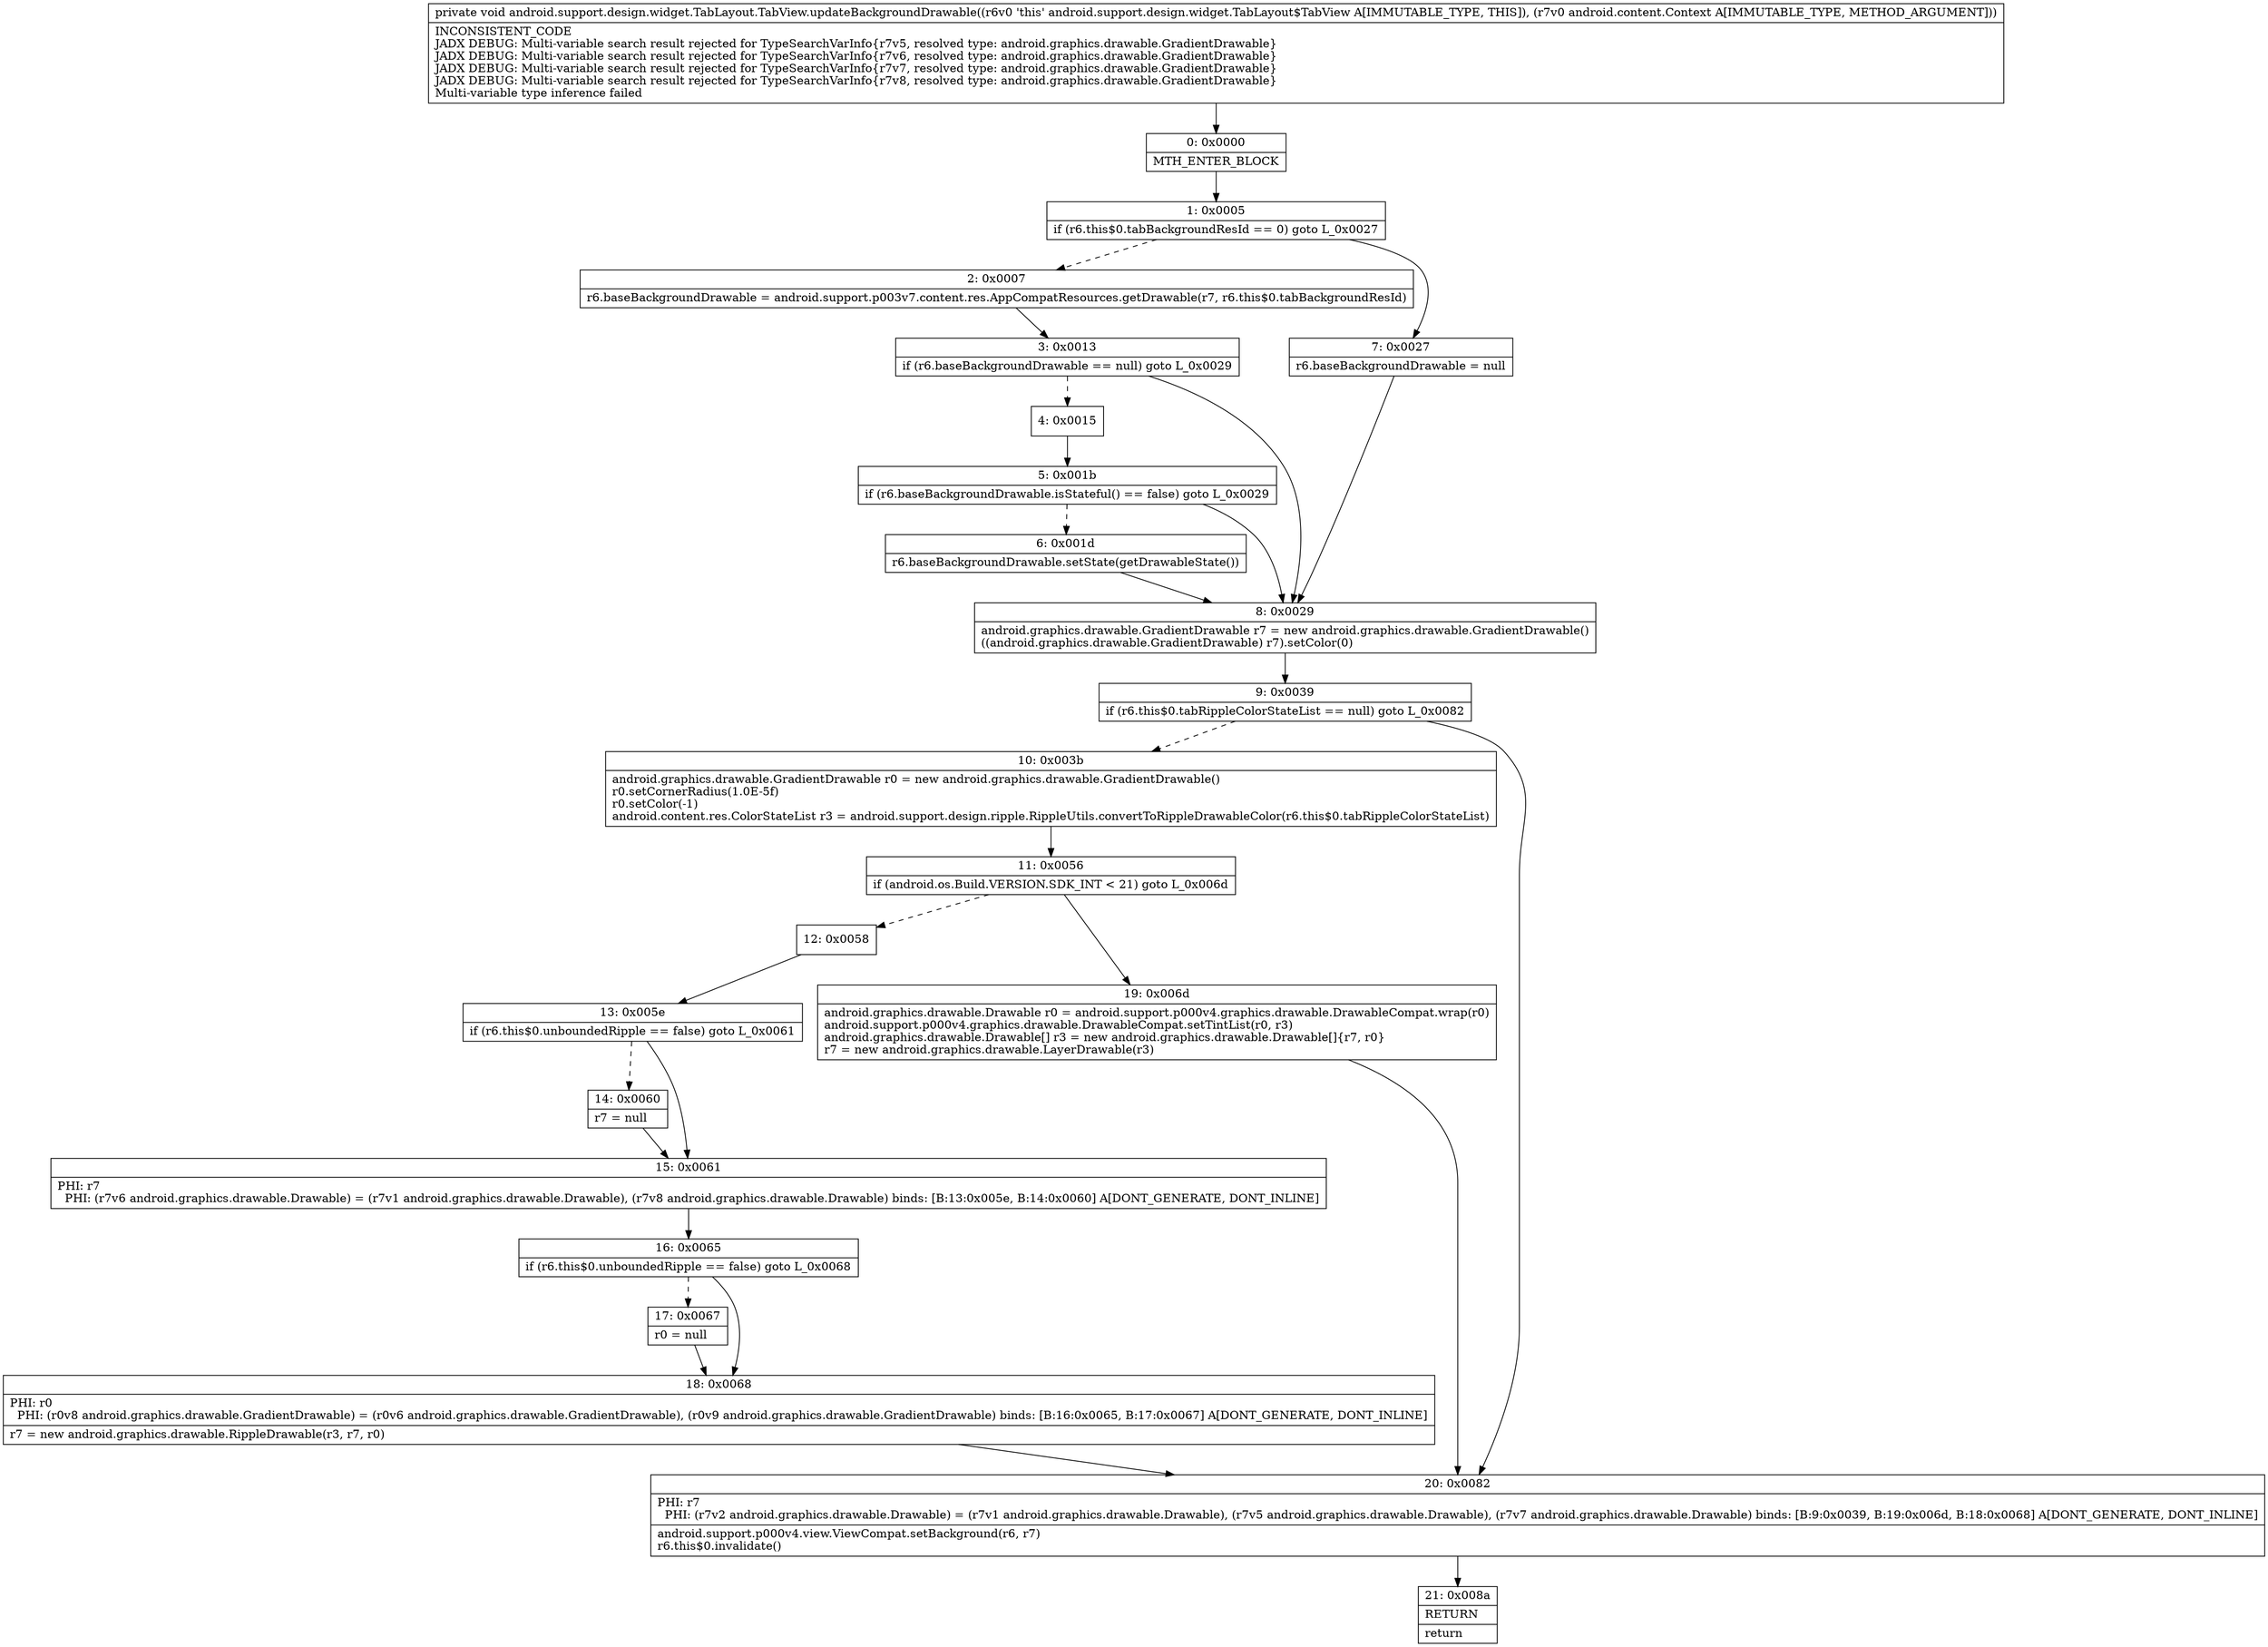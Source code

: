 digraph "CFG forandroid.support.design.widget.TabLayout.TabView.updateBackgroundDrawable(Landroid\/content\/Context;)V" {
Node_0 [shape=record,label="{0\:\ 0x0000|MTH_ENTER_BLOCK\l}"];
Node_1 [shape=record,label="{1\:\ 0x0005|if (r6.this$0.tabBackgroundResId == 0) goto L_0x0027\l}"];
Node_2 [shape=record,label="{2\:\ 0x0007|r6.baseBackgroundDrawable = android.support.p003v7.content.res.AppCompatResources.getDrawable(r7, r6.this$0.tabBackgroundResId)\l}"];
Node_3 [shape=record,label="{3\:\ 0x0013|if (r6.baseBackgroundDrawable == null) goto L_0x0029\l}"];
Node_4 [shape=record,label="{4\:\ 0x0015}"];
Node_5 [shape=record,label="{5\:\ 0x001b|if (r6.baseBackgroundDrawable.isStateful() == false) goto L_0x0029\l}"];
Node_6 [shape=record,label="{6\:\ 0x001d|r6.baseBackgroundDrawable.setState(getDrawableState())\l}"];
Node_7 [shape=record,label="{7\:\ 0x0027|r6.baseBackgroundDrawable = null\l}"];
Node_8 [shape=record,label="{8\:\ 0x0029|android.graphics.drawable.GradientDrawable r7 = new android.graphics.drawable.GradientDrawable()\l((android.graphics.drawable.GradientDrawable) r7).setColor(0)\l}"];
Node_9 [shape=record,label="{9\:\ 0x0039|if (r6.this$0.tabRippleColorStateList == null) goto L_0x0082\l}"];
Node_10 [shape=record,label="{10\:\ 0x003b|android.graphics.drawable.GradientDrawable r0 = new android.graphics.drawable.GradientDrawable()\lr0.setCornerRadius(1.0E\-5f)\lr0.setColor(\-1)\landroid.content.res.ColorStateList r3 = android.support.design.ripple.RippleUtils.convertToRippleDrawableColor(r6.this$0.tabRippleColorStateList)\l}"];
Node_11 [shape=record,label="{11\:\ 0x0056|if (android.os.Build.VERSION.SDK_INT \< 21) goto L_0x006d\l}"];
Node_12 [shape=record,label="{12\:\ 0x0058}"];
Node_13 [shape=record,label="{13\:\ 0x005e|if (r6.this$0.unboundedRipple == false) goto L_0x0061\l}"];
Node_14 [shape=record,label="{14\:\ 0x0060|r7 = null\l}"];
Node_15 [shape=record,label="{15\:\ 0x0061|PHI: r7 \l  PHI: (r7v6 android.graphics.drawable.Drawable) = (r7v1 android.graphics.drawable.Drawable), (r7v8 android.graphics.drawable.Drawable) binds: [B:13:0x005e, B:14:0x0060] A[DONT_GENERATE, DONT_INLINE]\l}"];
Node_16 [shape=record,label="{16\:\ 0x0065|if (r6.this$0.unboundedRipple == false) goto L_0x0068\l}"];
Node_17 [shape=record,label="{17\:\ 0x0067|r0 = null\l}"];
Node_18 [shape=record,label="{18\:\ 0x0068|PHI: r0 \l  PHI: (r0v8 android.graphics.drawable.GradientDrawable) = (r0v6 android.graphics.drawable.GradientDrawable), (r0v9 android.graphics.drawable.GradientDrawable) binds: [B:16:0x0065, B:17:0x0067] A[DONT_GENERATE, DONT_INLINE]\l|r7 = new android.graphics.drawable.RippleDrawable(r3, r7, r0)\l}"];
Node_19 [shape=record,label="{19\:\ 0x006d|android.graphics.drawable.Drawable r0 = android.support.p000v4.graphics.drawable.DrawableCompat.wrap(r0)\landroid.support.p000v4.graphics.drawable.DrawableCompat.setTintList(r0, r3)\landroid.graphics.drawable.Drawable[] r3 = new android.graphics.drawable.Drawable[]\{r7, r0\}\lr7 = new android.graphics.drawable.LayerDrawable(r3)\l}"];
Node_20 [shape=record,label="{20\:\ 0x0082|PHI: r7 \l  PHI: (r7v2 android.graphics.drawable.Drawable) = (r7v1 android.graphics.drawable.Drawable), (r7v5 android.graphics.drawable.Drawable), (r7v7 android.graphics.drawable.Drawable) binds: [B:9:0x0039, B:19:0x006d, B:18:0x0068] A[DONT_GENERATE, DONT_INLINE]\l|android.support.p000v4.view.ViewCompat.setBackground(r6, r7)\lr6.this$0.invalidate()\l}"];
Node_21 [shape=record,label="{21\:\ 0x008a|RETURN\l|return\l}"];
MethodNode[shape=record,label="{private void android.support.design.widget.TabLayout.TabView.updateBackgroundDrawable((r6v0 'this' android.support.design.widget.TabLayout$TabView A[IMMUTABLE_TYPE, THIS]), (r7v0 android.content.Context A[IMMUTABLE_TYPE, METHOD_ARGUMENT]))  | INCONSISTENT_CODE\lJADX DEBUG: Multi\-variable search result rejected for TypeSearchVarInfo\{r7v5, resolved type: android.graphics.drawable.GradientDrawable\}\lJADX DEBUG: Multi\-variable search result rejected for TypeSearchVarInfo\{r7v6, resolved type: android.graphics.drawable.GradientDrawable\}\lJADX DEBUG: Multi\-variable search result rejected for TypeSearchVarInfo\{r7v7, resolved type: android.graphics.drawable.GradientDrawable\}\lJADX DEBUG: Multi\-variable search result rejected for TypeSearchVarInfo\{r7v8, resolved type: android.graphics.drawable.GradientDrawable\}\lMulti\-variable type inference failed\l}"];
MethodNode -> Node_0;
Node_0 -> Node_1;
Node_1 -> Node_2[style=dashed];
Node_1 -> Node_7;
Node_2 -> Node_3;
Node_3 -> Node_4[style=dashed];
Node_3 -> Node_8;
Node_4 -> Node_5;
Node_5 -> Node_6[style=dashed];
Node_5 -> Node_8;
Node_6 -> Node_8;
Node_7 -> Node_8;
Node_8 -> Node_9;
Node_9 -> Node_10[style=dashed];
Node_9 -> Node_20;
Node_10 -> Node_11;
Node_11 -> Node_12[style=dashed];
Node_11 -> Node_19;
Node_12 -> Node_13;
Node_13 -> Node_14[style=dashed];
Node_13 -> Node_15;
Node_14 -> Node_15;
Node_15 -> Node_16;
Node_16 -> Node_17[style=dashed];
Node_16 -> Node_18;
Node_17 -> Node_18;
Node_18 -> Node_20;
Node_19 -> Node_20;
Node_20 -> Node_21;
}

